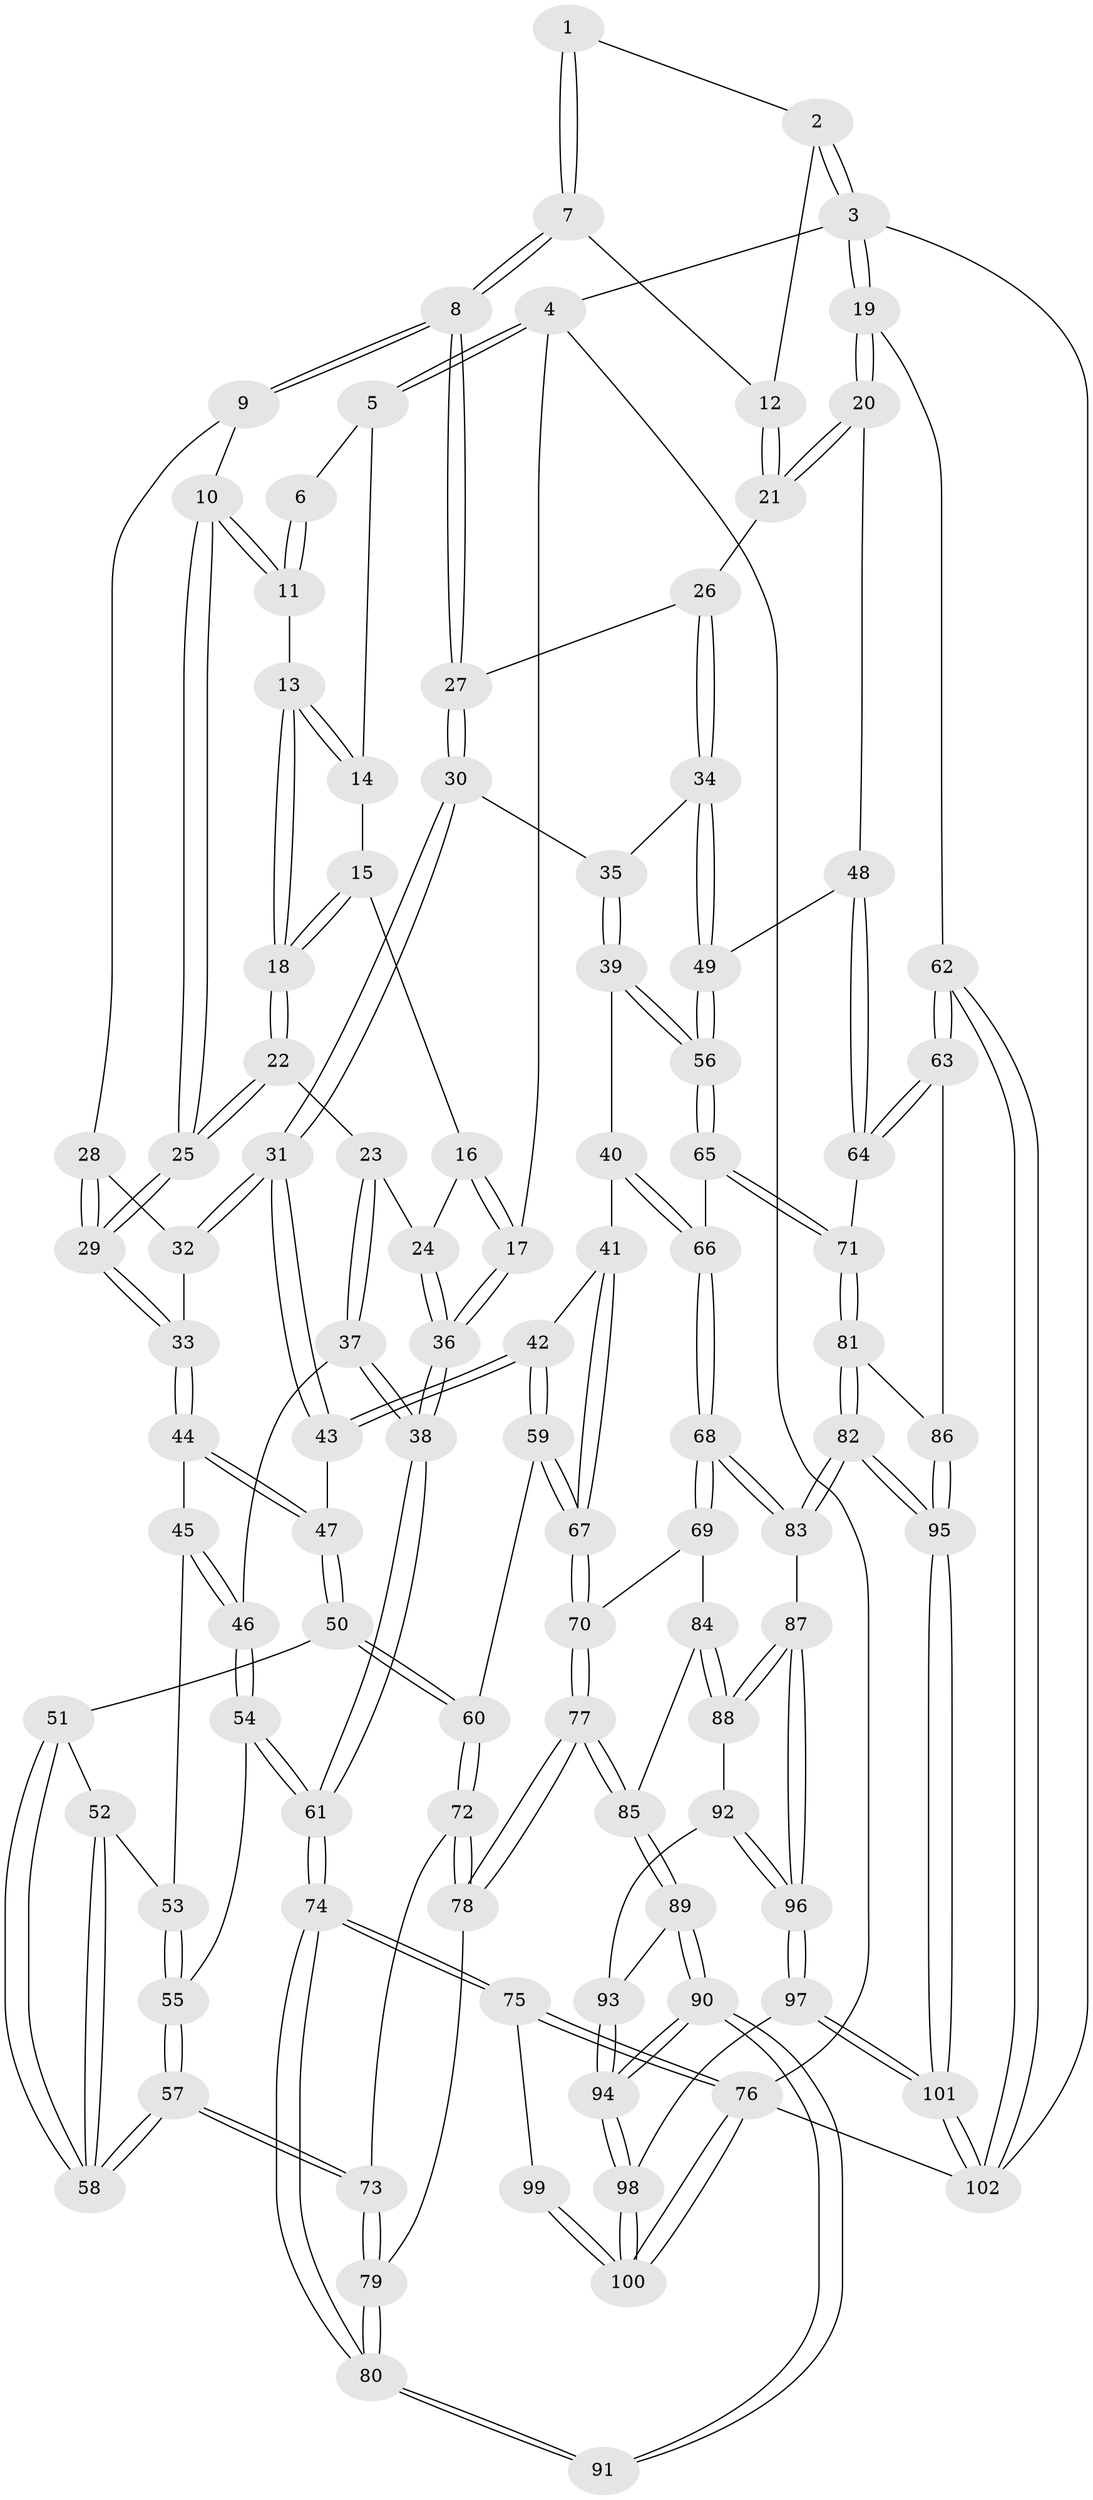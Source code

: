 // Generated by graph-tools (version 1.1) at 2025/38/02/21/25 10:38:58]
// undirected, 102 vertices, 252 edges
graph export_dot {
graph [start="1"]
  node [color=gray90,style=filled];
  1 [pos="+0.5986421664878527+0"];
  2 [pos="+0.8994873904626953+0"];
  3 [pos="+1+0"];
  4 [pos="+0+0"];
  5 [pos="+0.22436006718698046+0"];
  6 [pos="+0.5762331016612509+0"];
  7 [pos="+0.63424979817392+0.15395960289607333"];
  8 [pos="+0.5926014425924314+0.19890234041632204"];
  9 [pos="+0.5042263151157789+0.17645255341895671"];
  10 [pos="+0.48909599413661664+0.16406248213408828"];
  11 [pos="+0.47887956055676134+0.1531950682446184"];
  12 [pos="+0.8063536440394108+0.09247109484079082"];
  13 [pos="+0.3715643313367131+0.09457697964715649"];
  14 [pos="+0.25178674063234385+0"];
  15 [pos="+0.18280252393521645+0.10536695882537662"];
  16 [pos="+0.05354306418435466+0.1756383391678076"];
  17 [pos="+0+0"];
  18 [pos="+0.23292279734616625+0.2985872662957922"];
  19 [pos="+1+0.3208333031909733"];
  20 [pos="+1+0.3310187664546871"];
  21 [pos="+0.9705899635088514+0.28635735429075554"];
  22 [pos="+0.2308600511567444+0.31136592196364454"];
  23 [pos="+0.18535469709605706+0.31640773410767375"];
  24 [pos="+0.13848610541712272+0.3043484257245803"];
  25 [pos="+0.236096421435844+0.31556687915879267"];
  26 [pos="+0.7503637811541051+0.31940253018322773"];
  27 [pos="+0.6162270930799607+0.26206667238952025"];
  28 [pos="+0.44036258979355997+0.2720156687909238"];
  29 [pos="+0.2482974733266518+0.3282305904902966"];
  30 [pos="+0.5941144015091296+0.3308688263198133"];
  31 [pos="+0.4706144949151908+0.4188087417963439"];
  32 [pos="+0.4365391085210988+0.3326271593099086"];
  33 [pos="+0.2702517851050676+0.36607060364978805"];
  34 [pos="+0.7306062982875275+0.4551600569959283"];
  35 [pos="+0.6094949843291376+0.37464797916848064"];
  36 [pos="+0+0.4466617992731306"];
  37 [pos="+0.12551665260550016+0.4346311752246924"];
  38 [pos="+0+0.4971436505788024"];
  39 [pos="+0.6084946887297619+0.5043212835448259"];
  40 [pos="+0.5527832687078645+0.5315230676448245"];
  41 [pos="+0.548303506967647+0.5313239701088612"];
  42 [pos="+0.4943066967157757+0.4821785683267361"];
  43 [pos="+0.46376693617518205+0.4326008467488581"];
  44 [pos="+0.2851881209150278+0.4036068129474596"];
  45 [pos="+0.27853478662684866+0.4133204870728238"];
  46 [pos="+0.1510581364375973+0.5157692681542506"];
  47 [pos="+0.3513657128703112+0.4501396343739962"];
  48 [pos="+0.9469234011665089+0.4559818487572999"];
  49 [pos="+0.7449082679914796+0.5160420633236409"];
  50 [pos="+0.35611332845855387+0.5753971090667265"];
  51 [pos="+0.29167586419992586+0.5812347694709619"];
  52 [pos="+0.26382559874771333+0.5013165107345123"];
  53 [pos="+0.2724152840483562+0.43651842904813565"];
  54 [pos="+0.12579743236200722+0.6000116104881323"];
  55 [pos="+0.17058022907567902+0.6223698429194152"];
  56 [pos="+0.7353753142581261+0.5282814088179834"];
  57 [pos="+0.1711361651303862+0.6227161346868645"];
  58 [pos="+0.21888539192250606+0.6005132525709251"];
  59 [pos="+0.38534673853627494+0.5950151108441951"];
  60 [pos="+0.37101922597673337+0.5927547942258601"];
  61 [pos="+0+0.6169703250567824"];
  62 [pos="+1+0.8292711689067047"];
  63 [pos="+1+0.8184837893344332"];
  64 [pos="+0.9035109671632695+0.6754018581947102"];
  65 [pos="+0.7355766877163388+0.5907166394380761"];
  66 [pos="+0.628722872243178+0.6734347893303129"];
  67 [pos="+0.4704335639988001+0.6330692087340524"];
  68 [pos="+0.6094222285742722+0.7190894468848512"];
  69 [pos="+0.5290876204212033+0.7029805399297488"];
  70 [pos="+0.4803094952506757+0.6613540469316502"];
  71 [pos="+0.833677871586569+0.6983397427246036"];
  72 [pos="+0.34053710479550464+0.6734046155177376"];
  73 [pos="+0.18173993393156837+0.6436902102572636"];
  74 [pos="+0+0.6621270140927955"];
  75 [pos="+0+0.7581792906401934"];
  76 [pos="+0+1"];
  77 [pos="+0.35510117478979497+0.7727782918983983"];
  78 [pos="+0.35120026459112946+0.7677133570872864"];
  79 [pos="+0.19866304335816293+0.7211180158396551"];
  80 [pos="+0.1484938059243749+0.8305192214382361"];
  81 [pos="+0.811604401223639+0.7433659043348764"];
  82 [pos="+0.6897202599547089+0.8720226004324102"];
  83 [pos="+0.6755042497370077+0.864079636443384"];
  84 [pos="+0.47876567102114637+0.7736641624563774"];
  85 [pos="+0.3561863373446009+0.7768116117920866"];
  86 [pos="+0.9514213151237537+0.8699511837553535"];
  87 [pos="+0.5447192843352264+0.8850047009135241"];
  88 [pos="+0.5225934422801581+0.8786252846220914"];
  89 [pos="+0.35351989351697205+0.8083283996864581"];
  90 [pos="+0.21414976086704537+0.9141098907274194"];
  91 [pos="+0.16122345000544117+0.8642317334248572"];
  92 [pos="+0.4369223098894138+0.8862318777639103"];
  93 [pos="+0.41269619858616624+0.8767365721783923"];
  94 [pos="+0.24899452481908935+1"];
  95 [pos="+0.751211280677806+0.9973970537464095"];
  96 [pos="+0.42967026938091474+1"];
  97 [pos="+0.41972677431313965+1"];
  98 [pos="+0.2502192890294723+1"];
  99 [pos="+0.05300012556995027+0.9241072594581315"];
  100 [pos="+0.02095880564904305+1"];
  101 [pos="+0.7719115537082636+1"];
  102 [pos="+1+1"];
  1 -- 2;
  1 -- 7;
  1 -- 7;
  2 -- 3;
  2 -- 3;
  2 -- 12;
  3 -- 4;
  3 -- 19;
  3 -- 19;
  3 -- 102;
  4 -- 5;
  4 -- 5;
  4 -- 17;
  4 -- 76;
  5 -- 6;
  5 -- 14;
  6 -- 11;
  6 -- 11;
  7 -- 8;
  7 -- 8;
  7 -- 12;
  8 -- 9;
  8 -- 9;
  8 -- 27;
  8 -- 27;
  9 -- 10;
  9 -- 28;
  10 -- 11;
  10 -- 11;
  10 -- 25;
  10 -- 25;
  11 -- 13;
  12 -- 21;
  12 -- 21;
  13 -- 14;
  13 -- 14;
  13 -- 18;
  13 -- 18;
  14 -- 15;
  15 -- 16;
  15 -- 18;
  15 -- 18;
  16 -- 17;
  16 -- 17;
  16 -- 24;
  17 -- 36;
  17 -- 36;
  18 -- 22;
  18 -- 22;
  19 -- 20;
  19 -- 20;
  19 -- 62;
  20 -- 21;
  20 -- 21;
  20 -- 48;
  21 -- 26;
  22 -- 23;
  22 -- 25;
  22 -- 25;
  23 -- 24;
  23 -- 37;
  23 -- 37;
  24 -- 36;
  24 -- 36;
  25 -- 29;
  25 -- 29;
  26 -- 27;
  26 -- 34;
  26 -- 34;
  27 -- 30;
  27 -- 30;
  28 -- 29;
  28 -- 29;
  28 -- 32;
  29 -- 33;
  29 -- 33;
  30 -- 31;
  30 -- 31;
  30 -- 35;
  31 -- 32;
  31 -- 32;
  31 -- 43;
  31 -- 43;
  32 -- 33;
  33 -- 44;
  33 -- 44;
  34 -- 35;
  34 -- 49;
  34 -- 49;
  35 -- 39;
  35 -- 39;
  36 -- 38;
  36 -- 38;
  37 -- 38;
  37 -- 38;
  37 -- 46;
  38 -- 61;
  38 -- 61;
  39 -- 40;
  39 -- 56;
  39 -- 56;
  40 -- 41;
  40 -- 66;
  40 -- 66;
  41 -- 42;
  41 -- 67;
  41 -- 67;
  42 -- 43;
  42 -- 43;
  42 -- 59;
  42 -- 59;
  43 -- 47;
  44 -- 45;
  44 -- 47;
  44 -- 47;
  45 -- 46;
  45 -- 46;
  45 -- 53;
  46 -- 54;
  46 -- 54;
  47 -- 50;
  47 -- 50;
  48 -- 49;
  48 -- 64;
  48 -- 64;
  49 -- 56;
  49 -- 56;
  50 -- 51;
  50 -- 60;
  50 -- 60;
  51 -- 52;
  51 -- 58;
  51 -- 58;
  52 -- 53;
  52 -- 58;
  52 -- 58;
  53 -- 55;
  53 -- 55;
  54 -- 55;
  54 -- 61;
  54 -- 61;
  55 -- 57;
  55 -- 57;
  56 -- 65;
  56 -- 65;
  57 -- 58;
  57 -- 58;
  57 -- 73;
  57 -- 73;
  59 -- 60;
  59 -- 67;
  59 -- 67;
  60 -- 72;
  60 -- 72;
  61 -- 74;
  61 -- 74;
  62 -- 63;
  62 -- 63;
  62 -- 102;
  62 -- 102;
  63 -- 64;
  63 -- 64;
  63 -- 86;
  64 -- 71;
  65 -- 66;
  65 -- 71;
  65 -- 71;
  66 -- 68;
  66 -- 68;
  67 -- 70;
  67 -- 70;
  68 -- 69;
  68 -- 69;
  68 -- 83;
  68 -- 83;
  69 -- 70;
  69 -- 84;
  70 -- 77;
  70 -- 77;
  71 -- 81;
  71 -- 81;
  72 -- 73;
  72 -- 78;
  72 -- 78;
  73 -- 79;
  73 -- 79;
  74 -- 75;
  74 -- 75;
  74 -- 80;
  74 -- 80;
  75 -- 76;
  75 -- 76;
  75 -- 99;
  76 -- 100;
  76 -- 100;
  76 -- 102;
  77 -- 78;
  77 -- 78;
  77 -- 85;
  77 -- 85;
  78 -- 79;
  79 -- 80;
  79 -- 80;
  80 -- 91;
  80 -- 91;
  81 -- 82;
  81 -- 82;
  81 -- 86;
  82 -- 83;
  82 -- 83;
  82 -- 95;
  82 -- 95;
  83 -- 87;
  84 -- 85;
  84 -- 88;
  84 -- 88;
  85 -- 89;
  85 -- 89;
  86 -- 95;
  86 -- 95;
  87 -- 88;
  87 -- 88;
  87 -- 96;
  87 -- 96;
  88 -- 92;
  89 -- 90;
  89 -- 90;
  89 -- 93;
  90 -- 91;
  90 -- 91;
  90 -- 94;
  90 -- 94;
  92 -- 93;
  92 -- 96;
  92 -- 96;
  93 -- 94;
  93 -- 94;
  94 -- 98;
  94 -- 98;
  95 -- 101;
  95 -- 101;
  96 -- 97;
  96 -- 97;
  97 -- 98;
  97 -- 101;
  97 -- 101;
  98 -- 100;
  98 -- 100;
  99 -- 100;
  99 -- 100;
  101 -- 102;
  101 -- 102;
}
